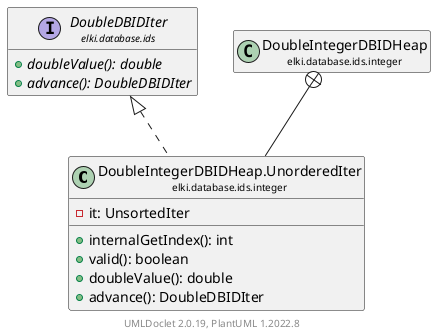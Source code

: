 @startuml
    remove .*\.(Instance|Par|Parameterizer|Factory)$
    set namespaceSeparator none
    hide empty fields
    hide empty methods

    class "<size:14>DoubleIntegerDBIDHeap.UnorderedIter\n<size:10>elki.database.ids.integer" as elki.database.ids.integer.DoubleIntegerDBIDHeap.UnorderedIter [[DoubleIntegerDBIDHeap.UnorderedIter.html]] {
        -it: UnsortedIter
        +internalGetIndex(): int
        +valid(): boolean
        +doubleValue(): double
        +advance(): DoubleDBIDIter
    }

    interface "<size:14>DoubleDBIDIter\n<size:10>elki.database.ids" as elki.database.ids.DoubleDBIDIter [[../DoubleDBIDIter.html]] {
        {abstract} +doubleValue(): double
        {abstract} +advance(): DoubleDBIDIter
    }
    class "<size:14>DoubleIntegerDBIDHeap\n<size:10>elki.database.ids.integer" as elki.database.ids.integer.DoubleIntegerDBIDHeap [[DoubleIntegerDBIDHeap.html]]

    elki.database.ids.DoubleDBIDIter <|.. elki.database.ids.integer.DoubleIntegerDBIDHeap.UnorderedIter
    elki.database.ids.integer.DoubleIntegerDBIDHeap +-- elki.database.ids.integer.DoubleIntegerDBIDHeap.UnorderedIter

    center footer UMLDoclet 2.0.19, PlantUML 1.2022.8
@enduml
